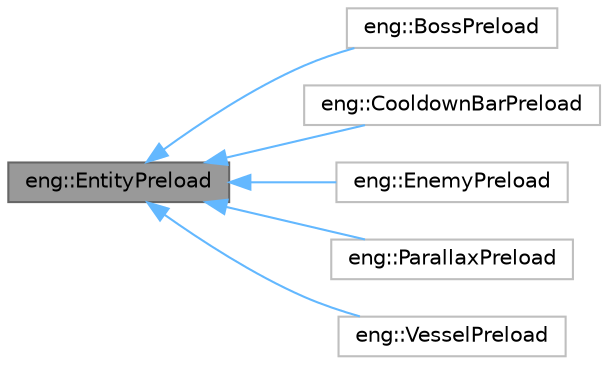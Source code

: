 digraph "eng::EntityPreload"
{
 // LATEX_PDF_SIZE
  bgcolor="transparent";
  edge [fontname=Helvetica,fontsize=10,labelfontname=Helvetica,labelfontsize=10];
  node [fontname=Helvetica,fontsize=10,shape=box,height=0.2,width=0.4];
  rankdir="LR";
  Node1 [label="eng::EntityPreload",height=0.2,width=0.4,color="gray40", fillcolor="grey60", style="filled", fontcolor="black",tooltip=" "];
  Node1 -> Node2 [dir="back",color="steelblue1",style="solid"];
  Node2 [label="eng::BossPreload",height=0.2,width=0.4,color="grey75", fillcolor="white", style="filled",URL="$classeng_1_1_boss_preload.html",tooltip=" "];
  Node1 -> Node3 [dir="back",color="steelblue1",style="solid"];
  Node3 [label="eng::CooldownBarPreload",height=0.2,width=0.4,color="grey75", fillcolor="white", style="filled",URL="$classeng_1_1_cooldown_bar_preload.html",tooltip=" "];
  Node1 -> Node4 [dir="back",color="steelblue1",style="solid"];
  Node4 [label="eng::EnemyPreload",height=0.2,width=0.4,color="grey75", fillcolor="white", style="filled",URL="$classeng_1_1_enemy_preload.html",tooltip=" "];
  Node1 -> Node5 [dir="back",color="steelblue1",style="solid"];
  Node5 [label="eng::ParallaxPreload",height=0.2,width=0.4,color="grey75", fillcolor="white", style="filled",URL="$classeng_1_1_parallax_preload.html",tooltip=" "];
  Node1 -> Node6 [dir="back",color="steelblue1",style="solid"];
  Node6 [label="eng::VesselPreload",height=0.2,width=0.4,color="grey75", fillcolor="white", style="filled",URL="$classeng_1_1_vessel_preload.html",tooltip=" "];
}
